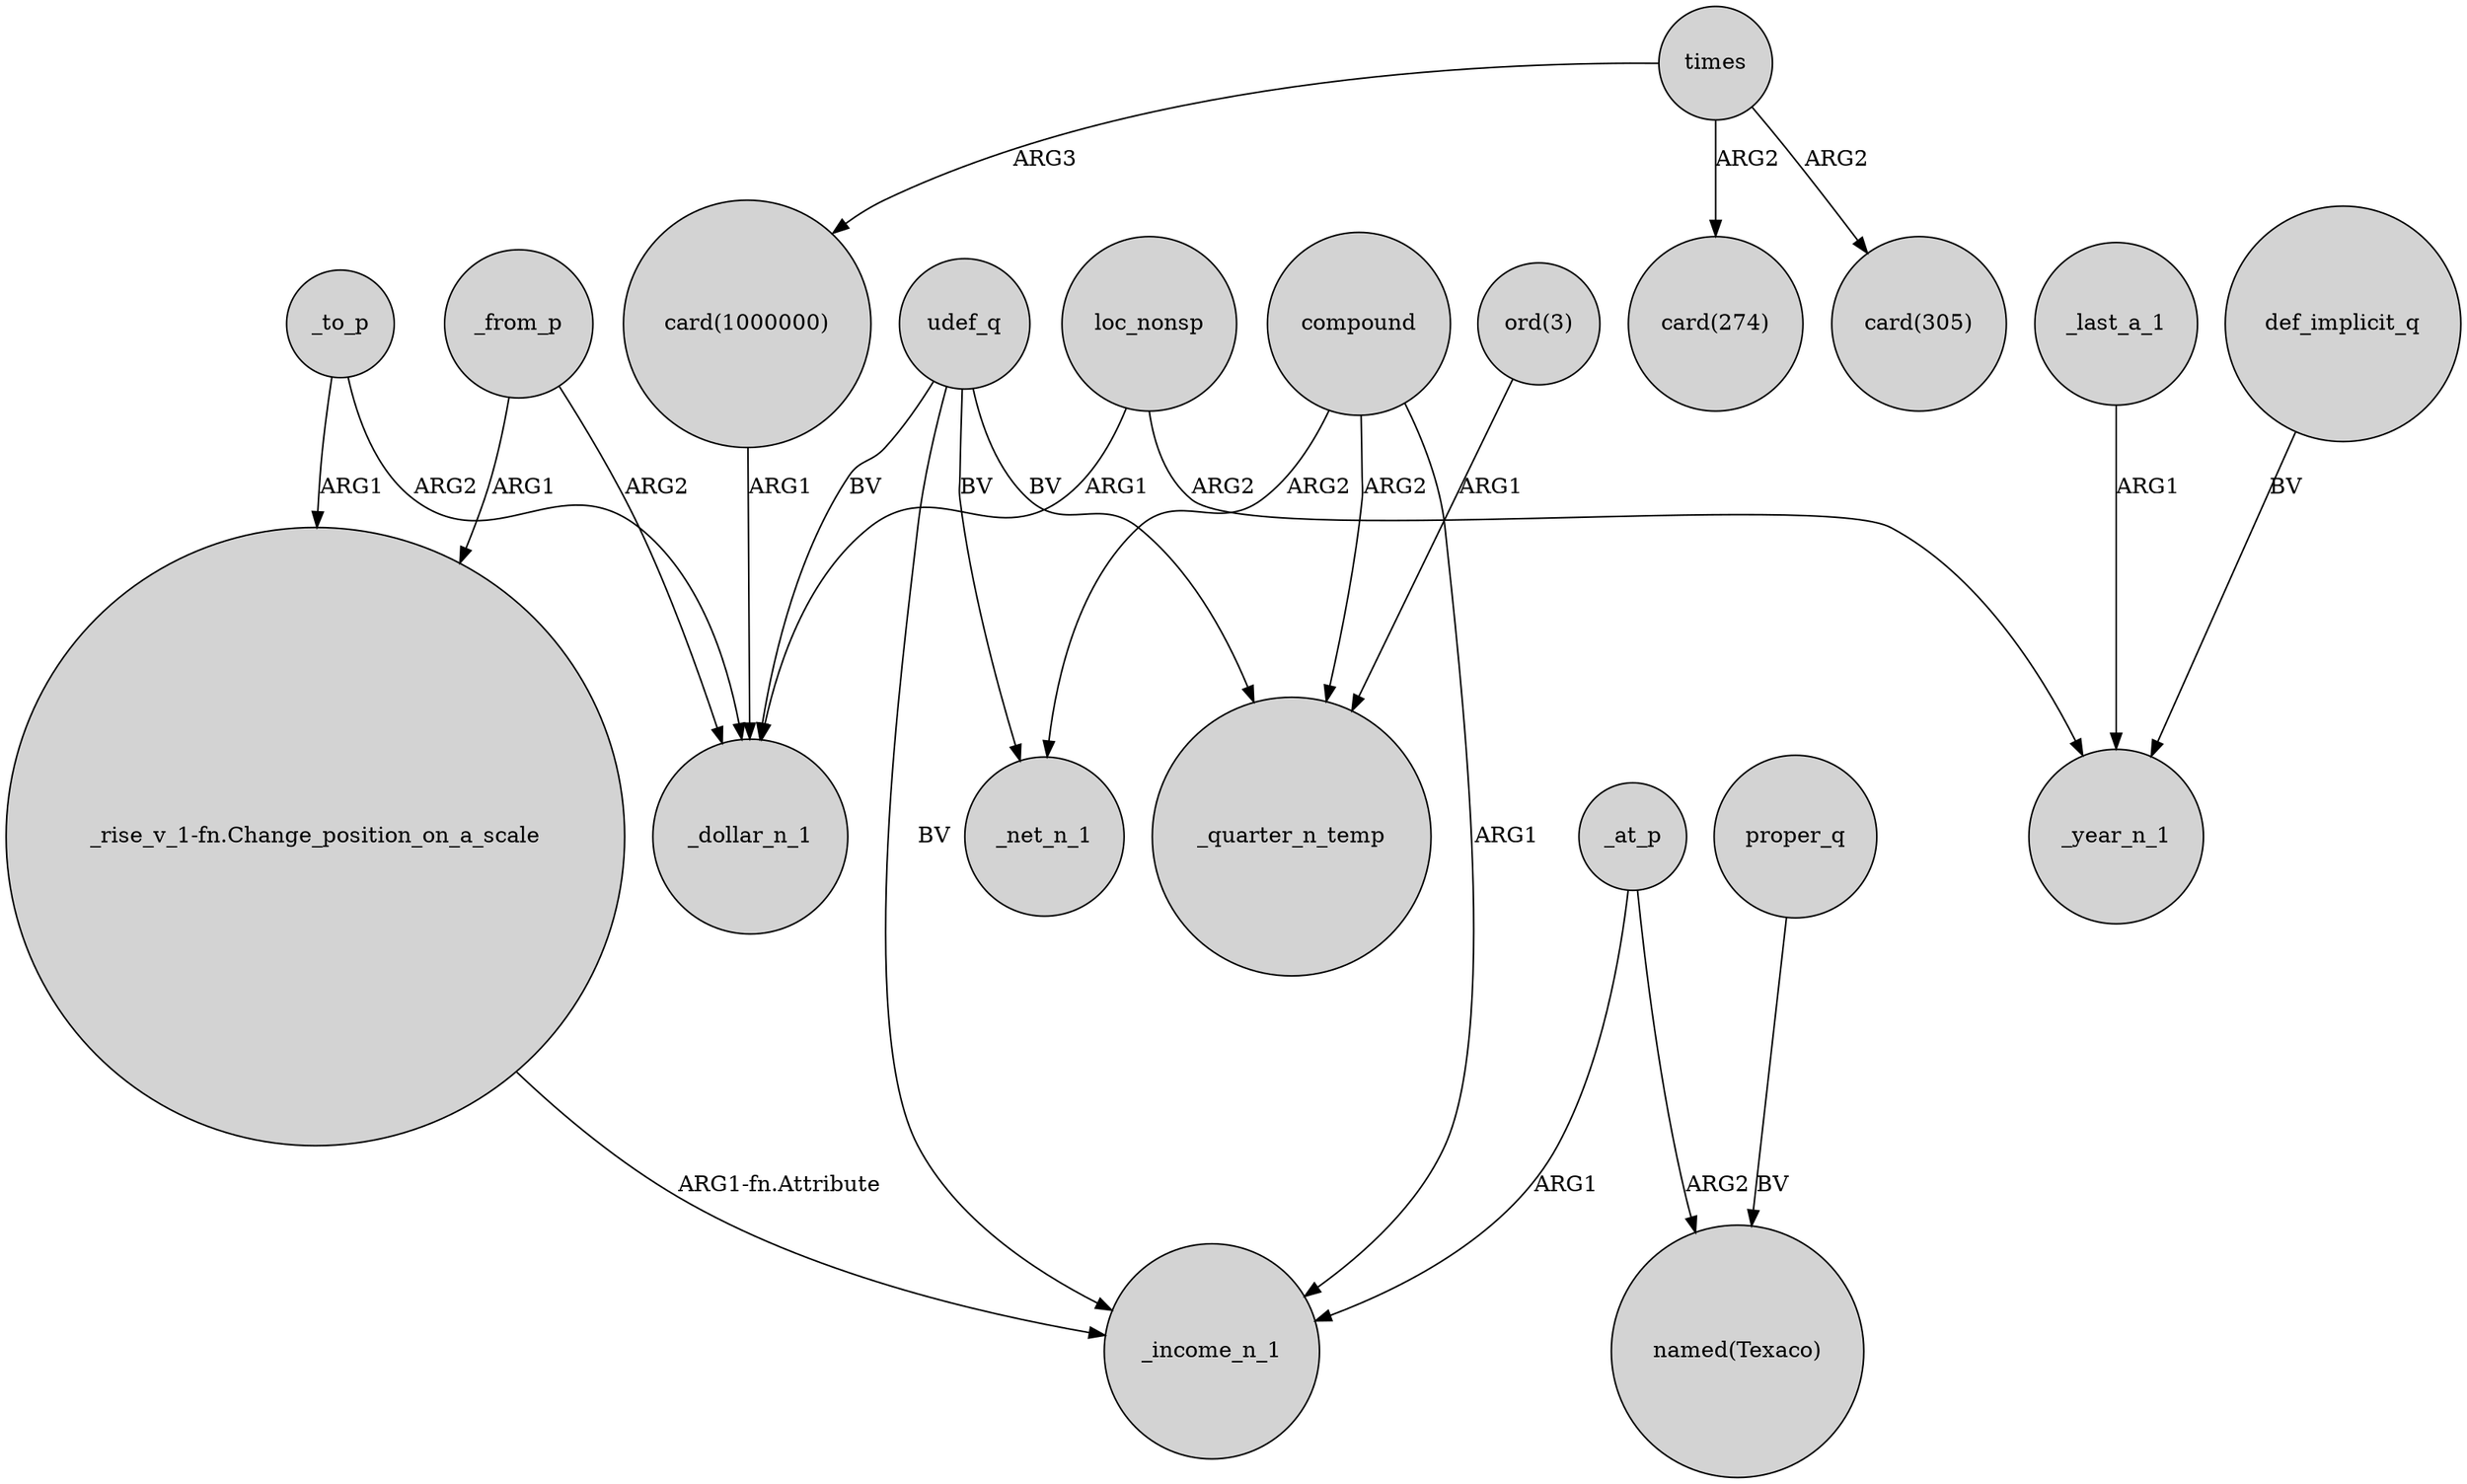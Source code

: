 digraph {
	node [shape=circle style=filled]
	loc_nonsp -> _dollar_n_1 [label=ARG1]
	compound -> _net_n_1 [label=ARG2]
	"ord(3)" -> _quarter_n_temp [label=ARG1]
	_at_p -> _income_n_1 [label=ARG1]
	_at_p -> "named(Texaco)" [label=ARG2]
	"_rise_v_1-fn.Change_position_on_a_scale" -> _income_n_1 [label="ARG1-fn.Attribute"]
	def_implicit_q -> _year_n_1 [label=BV]
	_to_p -> "_rise_v_1-fn.Change_position_on_a_scale" [label=ARG1]
	times -> "card(274)" [label=ARG2]
	udef_q -> _income_n_1 [label=BV]
	times -> "card(1000000)" [label=ARG3]
	_to_p -> _dollar_n_1 [label=ARG2]
	proper_q -> "named(Texaco)" [label=BV]
	loc_nonsp -> _year_n_1 [label=ARG2]
	compound -> _income_n_1 [label=ARG1]
	compound -> _quarter_n_temp [label=ARG2]
	udef_q -> _net_n_1 [label=BV]
	_last_a_1 -> _year_n_1 [label=ARG1]
	udef_q -> _dollar_n_1 [label=BV]
	"card(1000000)" -> _dollar_n_1 [label=ARG1]
	udef_q -> _quarter_n_temp [label=BV]
	times -> "card(305)" [label=ARG2]
	_from_p -> "_rise_v_1-fn.Change_position_on_a_scale" [label=ARG1]
	_from_p -> _dollar_n_1 [label=ARG2]
}

